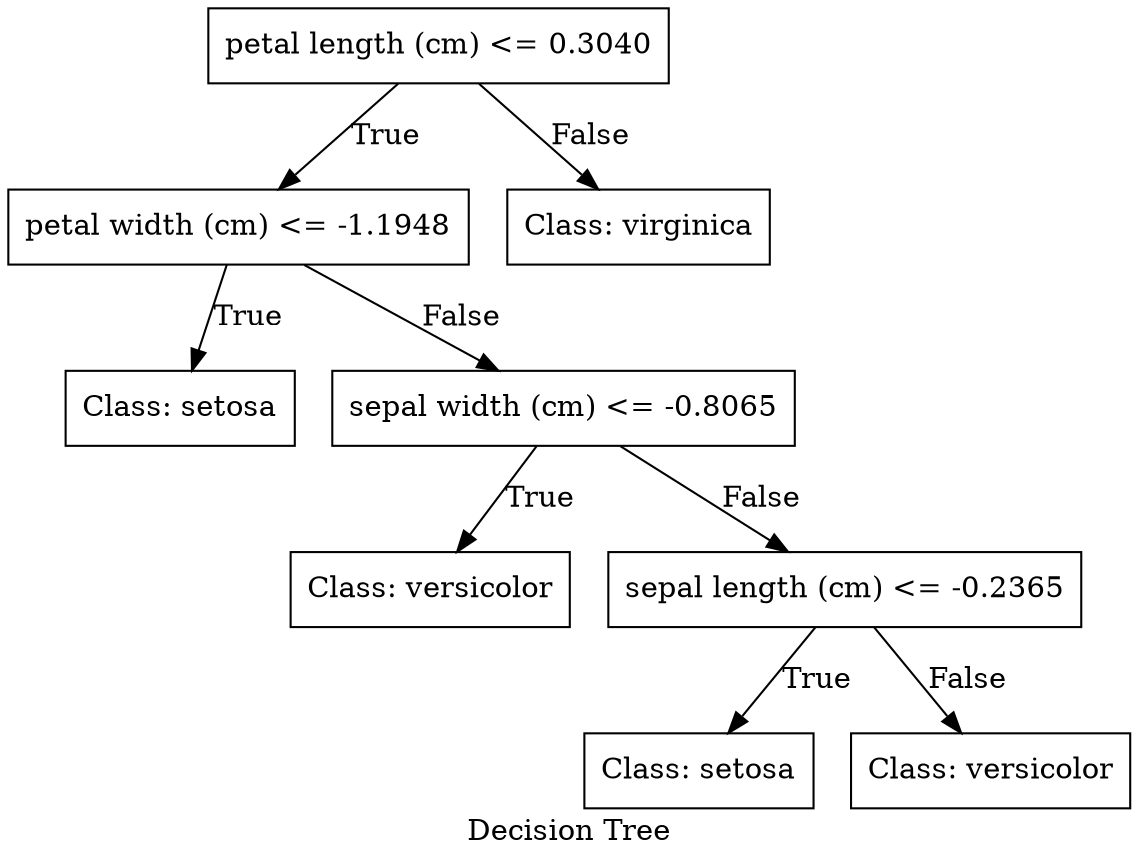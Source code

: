 // Decision Tree
digraph "Decision Tree" {
	graph [dpi=200 label="Decision Tree"]
	0 [label="petal length (cm) <= 0.3040" shape=box]
	0 -> 1 [label=True]
	0 -> 2 [label=False]
	1 [label="petal width (cm) <= -1.1948" shape=box]
	1 -> 3 [label=True]
	1 -> 4 [label=False]
	2 [label="Class: virginica" shape=box]
	3 [label="Class: setosa" shape=box]
	4 [label="sepal width (cm) <= -0.8065" shape=box]
	4 -> 9 [label=True]
	4 -> 10 [label=False]
	9 [label="Class: versicolor" shape=box]
	10 [label="sepal length (cm) <= -0.2365" shape=box]
	10 -> 21 [label=True]
	10 -> 22 [label=False]
	21 [label="Class: setosa" shape=box]
	22 [label="Class: versicolor" shape=box]
}
